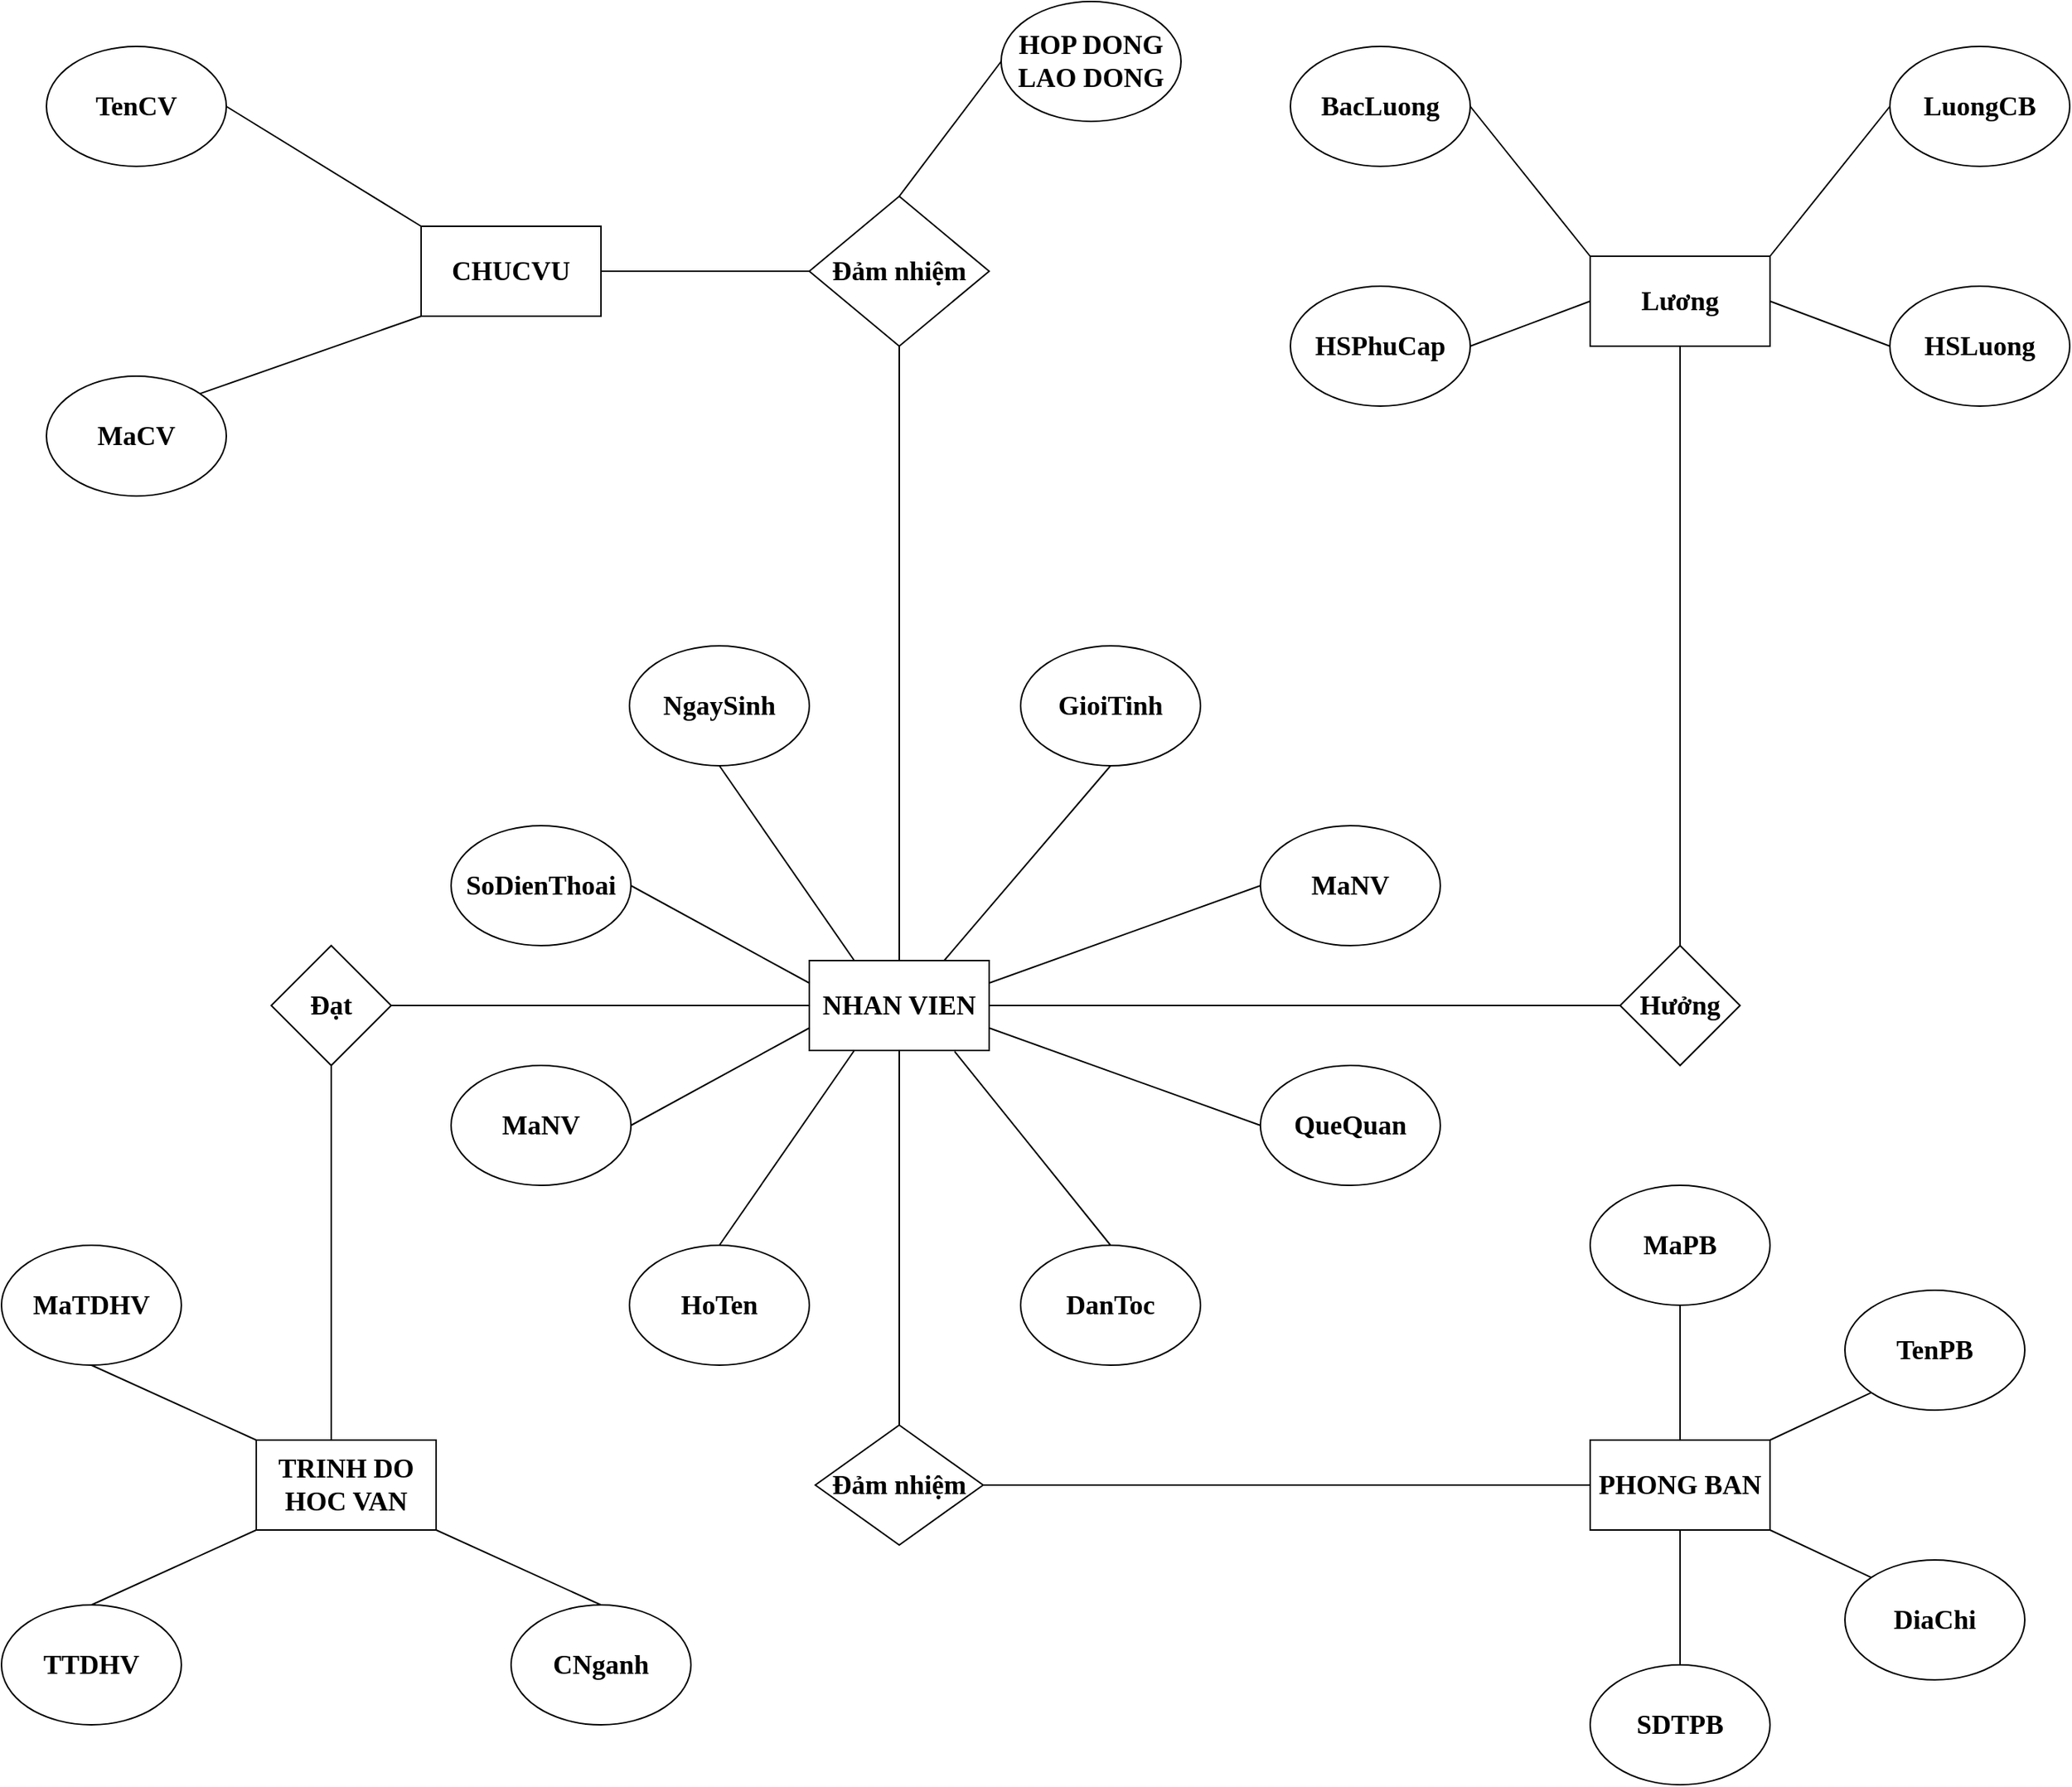 <mxfile version="20.7.4" type="github" pages="2">
  <diagram id="WIxW-939mSK6KY0qEzyX" name="Trang-1">
    <mxGraphModel dx="794" dy="428" grid="1" gridSize="10" guides="1" tooltips="1" connect="1" arrows="1" fold="1" page="1" pageScale="1" pageWidth="1654" pageHeight="2336" math="0" shadow="0">
      <root>
        <mxCell id="0" />
        <mxCell id="1" parent="0" />
        <mxCell id="AafMlstYyDwelmlfr-uM-1" value="&lt;font face=&quot;Times New Roman&quot; style=&quot;font-size: 18px;&quot;&gt;&lt;b&gt;TenCV&lt;/b&gt;&lt;/font&gt;" style="ellipse;whiteSpace=wrap;html=1;" vertex="1" parent="1">
          <mxGeometry x="70" y="80" width="120" height="80" as="geometry" />
        </mxCell>
        <mxCell id="AafMlstYyDwelmlfr-uM-2" value="&lt;font style=&quot;font-size: 18px;&quot; face=&quot;Times New Roman&quot;&gt;&lt;b&gt;CHUCVU&lt;/b&gt;&lt;/font&gt;" style="rounded=0;whiteSpace=wrap;html=1;" vertex="1" parent="1">
          <mxGeometry x="320" y="200" width="120" height="60" as="geometry" />
        </mxCell>
        <mxCell id="AafMlstYyDwelmlfr-uM-3" value="&lt;b&gt;MaCV&lt;/b&gt;" style="ellipse;whiteSpace=wrap;html=1;fontFamily=Times New Roman;fontSize=18;" vertex="1" parent="1">
          <mxGeometry x="70" y="300" width="120" height="80" as="geometry" />
        </mxCell>
        <mxCell id="AafMlstYyDwelmlfr-uM-4" value="&lt;font style=&quot;font-size: 18px;&quot;&gt;&lt;b&gt;Đảm nhiệm&lt;/b&gt;&lt;/font&gt;" style="rhombus;whiteSpace=wrap;html=1;fontFamily=Times New Roman;fontSize=18;" vertex="1" parent="1">
          <mxGeometry x="579" y="180" width="120" height="100" as="geometry" />
        </mxCell>
        <mxCell id="AafMlstYyDwelmlfr-uM-5" value="&lt;b&gt;HOP DONG LAO DONG&lt;/b&gt;" style="ellipse;whiteSpace=wrap;html=1;fontFamily=Times New Roman;fontSize=18;" vertex="1" parent="1">
          <mxGeometry x="707" y="50" width="120" height="80" as="geometry" />
        </mxCell>
        <mxCell id="AafMlstYyDwelmlfr-uM-6" value="" style="endArrow=none;html=1;rounded=0;fontFamily=Times New Roman;fontSize=18;entryX=1;entryY=0.5;entryDx=0;entryDy=0;exitX=0;exitY=0;exitDx=0;exitDy=0;" edge="1" parent="1" source="AafMlstYyDwelmlfr-uM-2" target="AafMlstYyDwelmlfr-uM-1">
          <mxGeometry width="50" height="50" relative="1" as="geometry">
            <mxPoint x="430" y="150" as="sourcePoint" />
            <mxPoint x="480" y="100" as="targetPoint" />
          </mxGeometry>
        </mxCell>
        <mxCell id="AafMlstYyDwelmlfr-uM-7" value="" style="endArrow=none;html=1;rounded=0;fontFamily=Times New Roman;fontSize=18;exitX=1;exitY=0;exitDx=0;exitDy=0;entryX=0;entryY=1;entryDx=0;entryDy=0;" edge="1" parent="1" source="AafMlstYyDwelmlfr-uM-3" target="AafMlstYyDwelmlfr-uM-2">
          <mxGeometry width="50" height="50" relative="1" as="geometry">
            <mxPoint x="430" y="150" as="sourcePoint" />
            <mxPoint x="480" y="100" as="targetPoint" />
          </mxGeometry>
        </mxCell>
        <mxCell id="AafMlstYyDwelmlfr-uM-8" value="" style="endArrow=none;html=1;rounded=0;fontFamily=Times New Roman;fontSize=18;exitX=1;exitY=0.5;exitDx=0;exitDy=0;" edge="1" parent="1" source="AafMlstYyDwelmlfr-uM-2" target="AafMlstYyDwelmlfr-uM-4">
          <mxGeometry width="50" height="50" relative="1" as="geometry">
            <mxPoint x="430" y="150" as="sourcePoint" />
            <mxPoint x="480" y="100" as="targetPoint" />
          </mxGeometry>
        </mxCell>
        <mxCell id="AafMlstYyDwelmlfr-uM-9" value="" style="endArrow=none;html=1;rounded=0;fontFamily=Times New Roman;fontSize=18;entryX=0;entryY=0.5;entryDx=0;entryDy=0;exitX=0.5;exitY=0;exitDx=0;exitDy=0;" edge="1" parent="1" source="AafMlstYyDwelmlfr-uM-4" target="AafMlstYyDwelmlfr-uM-5">
          <mxGeometry width="50" height="50" relative="1" as="geometry">
            <mxPoint x="489" y="150" as="sourcePoint" />
            <mxPoint x="539" y="100" as="targetPoint" />
          </mxGeometry>
        </mxCell>
        <mxCell id="AafMlstYyDwelmlfr-uM-10" value="&lt;b&gt;NHAN VIEN&lt;/b&gt;" style="rounded=0;whiteSpace=wrap;html=1;fontFamily=Times New Roman;fontSize=18;" vertex="1" parent="1">
          <mxGeometry x="579" y="690" width="120" height="60" as="geometry" />
        </mxCell>
        <mxCell id="AafMlstYyDwelmlfr-uM-11" value="" style="endArrow=none;html=1;rounded=0;fontFamily=Times New Roman;fontSize=18;exitX=0.5;exitY=0;exitDx=0;exitDy=0;entryX=0.5;entryY=1;entryDx=0;entryDy=0;" edge="1" parent="1" source="AafMlstYyDwelmlfr-uM-10" target="AafMlstYyDwelmlfr-uM-4">
          <mxGeometry width="50" height="50" relative="1" as="geometry">
            <mxPoint x="559" y="620" as="sourcePoint" />
            <mxPoint x="609" y="570" as="targetPoint" />
          </mxGeometry>
        </mxCell>
        <mxCell id="AafMlstYyDwelmlfr-uM-12" value="&lt;b&gt;Đạt&lt;/b&gt;" style="rhombus;whiteSpace=wrap;html=1;fontFamily=Times New Roman;fontSize=18;" vertex="1" parent="1">
          <mxGeometry x="220" y="680" width="80" height="80" as="geometry" />
        </mxCell>
        <mxCell id="AafMlstYyDwelmlfr-uM-13" value="" style="endArrow=none;html=1;rounded=0;fontFamily=Times New Roman;fontSize=18;exitX=1;exitY=0.5;exitDx=0;exitDy=0;" edge="1" parent="1" source="AafMlstYyDwelmlfr-uM-12" target="AafMlstYyDwelmlfr-uM-10">
          <mxGeometry width="50" height="50" relative="1" as="geometry">
            <mxPoint x="500" y="620" as="sourcePoint" />
            <mxPoint x="550" y="570" as="targetPoint" />
          </mxGeometry>
        </mxCell>
        <mxCell id="AafMlstYyDwelmlfr-uM-14" value="&lt;b&gt;Hưởng&lt;/b&gt;" style="rhombus;whiteSpace=wrap;html=1;fontFamily=Times New Roman;fontSize=18;" vertex="1" parent="1">
          <mxGeometry x="1120" y="680" width="80" height="80" as="geometry" />
        </mxCell>
        <mxCell id="AafMlstYyDwelmlfr-uM-15" value="" style="endArrow=none;html=1;rounded=0;fontFamily=Times New Roman;fontSize=18;entryX=0;entryY=0.5;entryDx=0;entryDy=0;exitX=1;exitY=0.5;exitDx=0;exitDy=0;" edge="1" parent="1" source="AafMlstYyDwelmlfr-uM-10" target="AafMlstYyDwelmlfr-uM-14">
          <mxGeometry width="50" height="50" relative="1" as="geometry">
            <mxPoint x="559" y="620" as="sourcePoint" />
            <mxPoint x="609" y="570" as="targetPoint" />
          </mxGeometry>
        </mxCell>
        <mxCell id="AafMlstYyDwelmlfr-uM-16" value="&lt;b&gt;Lương&lt;/b&gt;" style="rounded=0;whiteSpace=wrap;html=1;fontFamily=Times New Roman;fontSize=18;" vertex="1" parent="1">
          <mxGeometry x="1100" y="220" width="120" height="60" as="geometry" />
        </mxCell>
        <mxCell id="AafMlstYyDwelmlfr-uM-17" value="" style="endArrow=none;html=1;rounded=0;fontFamily=Times New Roman;fontSize=18;entryX=0.5;entryY=1;entryDx=0;entryDy=0;exitX=0.5;exitY=0;exitDx=0;exitDy=0;" edge="1" parent="1" source="AafMlstYyDwelmlfr-uM-14" target="AafMlstYyDwelmlfr-uM-16">
          <mxGeometry width="50" height="50" relative="1" as="geometry">
            <mxPoint x="1019" y="760" as="sourcePoint" />
            <mxPoint x="1069" y="710" as="targetPoint" />
          </mxGeometry>
        </mxCell>
        <mxCell id="AafMlstYyDwelmlfr-uM-18" value="&lt;b&gt;Đảm nhiệm&lt;/b&gt;" style="rhombus;whiteSpace=wrap;html=1;fontFamily=Times New Roman;fontSize=18;" vertex="1" parent="1">
          <mxGeometry x="583" y="1000" width="112" height="80" as="geometry" />
        </mxCell>
        <mxCell id="AafMlstYyDwelmlfr-uM-19" value="" style="endArrow=none;html=1;rounded=0;fontFamily=Times New Roman;fontSize=18;entryX=0.5;entryY=1;entryDx=0;entryDy=0;exitX=0.5;exitY=0;exitDx=0;exitDy=0;" edge="1" parent="1" source="AafMlstYyDwelmlfr-uM-18" target="AafMlstYyDwelmlfr-uM-10">
          <mxGeometry width="50" height="50" relative="1" as="geometry">
            <mxPoint x="491" y="930" as="sourcePoint" />
            <mxPoint x="541" y="880" as="targetPoint" />
          </mxGeometry>
        </mxCell>
        <mxCell id="AafMlstYyDwelmlfr-uM-20" value="&lt;b&gt;TRINH DO HOC VAN&lt;/b&gt;" style="rounded=0;whiteSpace=wrap;html=1;fontFamily=Times New Roman;fontSize=18;" vertex="1" parent="1">
          <mxGeometry x="210" y="1010" width="120" height="60" as="geometry" />
        </mxCell>
        <mxCell id="AafMlstYyDwelmlfr-uM-21" value="" style="endArrow=none;html=1;rounded=0;fontFamily=Times New Roman;fontSize=18;entryX=0.5;entryY=1;entryDx=0;entryDy=0;" edge="1" parent="1" target="AafMlstYyDwelmlfr-uM-12">
          <mxGeometry width="50" height="50" relative="1" as="geometry">
            <mxPoint x="260" y="1010" as="sourcePoint" />
            <mxPoint x="310" y="900" as="targetPoint" />
          </mxGeometry>
        </mxCell>
        <mxCell id="AafMlstYyDwelmlfr-uM-22" value="&lt;b&gt;PHONG BAN&lt;/b&gt;" style="rounded=0;whiteSpace=wrap;html=1;fontFamily=Times New Roman;fontSize=18;" vertex="1" parent="1">
          <mxGeometry x="1100" y="1010" width="120" height="60" as="geometry" />
        </mxCell>
        <mxCell id="AafMlstYyDwelmlfr-uM-23" value="" style="endArrow=none;html=1;rounded=0;fontFamily=Times New Roman;fontSize=18;exitX=1;exitY=0.5;exitDx=0;exitDy=0;entryX=0;entryY=0.5;entryDx=0;entryDy=0;" edge="1" parent="1" source="AafMlstYyDwelmlfr-uM-18" target="AafMlstYyDwelmlfr-uM-22">
          <mxGeometry width="50" height="50" relative="1" as="geometry">
            <mxPoint x="800" y="1020" as="sourcePoint" />
            <mxPoint x="850" y="970" as="targetPoint" />
          </mxGeometry>
        </mxCell>
        <mxCell id="AafMlstYyDwelmlfr-uM-24" value="&lt;b&gt;BacLuong&lt;/b&gt;" style="ellipse;whiteSpace=wrap;html=1;fontFamily=Times New Roman;fontSize=18;" vertex="1" parent="1">
          <mxGeometry x="900" y="80" width="120" height="80" as="geometry" />
        </mxCell>
        <mxCell id="AafMlstYyDwelmlfr-uM-25" value="" style="endArrow=none;html=1;rounded=0;fontFamily=Times New Roman;fontSize=18;exitX=0;exitY=0;exitDx=0;exitDy=0;entryX=1;entryY=0.5;entryDx=0;entryDy=0;" edge="1" parent="1" source="AafMlstYyDwelmlfr-uM-16" target="AafMlstYyDwelmlfr-uM-24">
          <mxGeometry width="50" height="50" relative="1" as="geometry">
            <mxPoint x="920" y="210" as="sourcePoint" />
            <mxPoint x="970" y="160" as="targetPoint" />
          </mxGeometry>
        </mxCell>
        <mxCell id="AafMlstYyDwelmlfr-uM-26" value="&lt;b&gt;HSPhuCap&lt;/b&gt;" style="ellipse;whiteSpace=wrap;html=1;fontFamily=Times New Roman;fontSize=18;" vertex="1" parent="1">
          <mxGeometry x="900" y="240" width="120" height="80" as="geometry" />
        </mxCell>
        <mxCell id="AafMlstYyDwelmlfr-uM-27" value="" style="endArrow=none;html=1;rounded=0;fontFamily=Times New Roman;fontSize=18;exitX=0;exitY=0.5;exitDx=0;exitDy=0;entryX=1;entryY=0.5;entryDx=0;entryDy=0;" edge="1" parent="1" source="AafMlstYyDwelmlfr-uM-16" target="AafMlstYyDwelmlfr-uM-26">
          <mxGeometry width="50" height="50" relative="1" as="geometry">
            <mxPoint x="910" y="210" as="sourcePoint" />
            <mxPoint x="960" y="160" as="targetPoint" />
          </mxGeometry>
        </mxCell>
        <mxCell id="AafMlstYyDwelmlfr-uM-28" value="&lt;b&gt;LuongCB&lt;/b&gt;" style="ellipse;whiteSpace=wrap;html=1;fontFamily=Times New Roman;fontSize=18;" vertex="1" parent="1">
          <mxGeometry x="1300" y="80" width="120" height="80" as="geometry" />
        </mxCell>
        <mxCell id="AafMlstYyDwelmlfr-uM-29" value="" style="endArrow=none;html=1;rounded=0;fontFamily=Times New Roman;fontSize=18;entryX=0;entryY=0.5;entryDx=0;entryDy=0;exitX=1;exitY=0;exitDx=0;exitDy=0;" edge="1" parent="1" source="AafMlstYyDwelmlfr-uM-16" target="AafMlstYyDwelmlfr-uM-28">
          <mxGeometry width="50" height="50" relative="1" as="geometry">
            <mxPoint x="1080" y="210" as="sourcePoint" />
            <mxPoint x="1130" y="160" as="targetPoint" />
          </mxGeometry>
        </mxCell>
        <mxCell id="AafMlstYyDwelmlfr-uM-30" value="&lt;b&gt;HSLuong&lt;/b&gt;" style="ellipse;whiteSpace=wrap;html=1;fontFamily=Times New Roman;fontSize=18;" vertex="1" parent="1">
          <mxGeometry x="1300" y="240" width="120" height="80" as="geometry" />
        </mxCell>
        <mxCell id="AafMlstYyDwelmlfr-uM-31" value="" style="endArrow=none;html=1;rounded=0;fontFamily=Times New Roman;fontSize=18;entryX=0;entryY=0.5;entryDx=0;entryDy=0;exitX=1;exitY=0.5;exitDx=0;exitDy=0;" edge="1" parent="1" source="AafMlstYyDwelmlfr-uM-16" target="AafMlstYyDwelmlfr-uM-30">
          <mxGeometry width="50" height="50" relative="1" as="geometry">
            <mxPoint x="1080" y="280" as="sourcePoint" />
            <mxPoint x="1130" y="230" as="targetPoint" />
          </mxGeometry>
        </mxCell>
        <mxCell id="AafMlstYyDwelmlfr-uM-32" value="&lt;b&gt;MaPB&lt;/b&gt;" style="ellipse;whiteSpace=wrap;html=1;fontFamily=Times New Roman;fontSize=18;" vertex="1" parent="1">
          <mxGeometry x="1100" y="840" width="120" height="80" as="geometry" />
        </mxCell>
        <mxCell id="AafMlstYyDwelmlfr-uM-33" value="&lt;b&gt;TenPB&lt;/b&gt;" style="ellipse;whiteSpace=wrap;html=1;fontFamily=Times New Roman;fontSize=18;" vertex="1" parent="1">
          <mxGeometry x="1270" y="910" width="120" height="80" as="geometry" />
        </mxCell>
        <mxCell id="AafMlstYyDwelmlfr-uM-34" value="&lt;b&gt;DiaChi&lt;/b&gt;" style="ellipse;whiteSpace=wrap;html=1;fontFamily=Times New Roman;fontSize=18;" vertex="1" parent="1">
          <mxGeometry x="1270" y="1090" width="120" height="80" as="geometry" />
        </mxCell>
        <mxCell id="AafMlstYyDwelmlfr-uM-35" value="&lt;b&gt;SDTPB&lt;/b&gt;" style="ellipse;whiteSpace=wrap;html=1;fontFamily=Times New Roman;fontSize=18;" vertex="1" parent="1">
          <mxGeometry x="1100" y="1160" width="120" height="80" as="geometry" />
        </mxCell>
        <mxCell id="AafMlstYyDwelmlfr-uM-36" value="" style="endArrow=none;html=1;rounded=0;fontFamily=Times New Roman;fontSize=18;entryX=0.5;entryY=1;entryDx=0;entryDy=0;exitX=0.5;exitY=0;exitDx=0;exitDy=0;" edge="1" parent="1" source="AafMlstYyDwelmlfr-uM-22" target="AafMlstYyDwelmlfr-uM-32">
          <mxGeometry width="50" height="50" relative="1" as="geometry">
            <mxPoint x="1160" y="1020" as="sourcePoint" />
            <mxPoint x="1210" y="970" as="targetPoint" />
          </mxGeometry>
        </mxCell>
        <mxCell id="AafMlstYyDwelmlfr-uM-37" value="" style="endArrow=none;html=1;rounded=0;fontFamily=Times New Roman;fontSize=18;exitX=0.5;exitY=0;exitDx=0;exitDy=0;entryX=0.5;entryY=1;entryDx=0;entryDy=0;" edge="1" parent="1" source="AafMlstYyDwelmlfr-uM-35" target="AafMlstYyDwelmlfr-uM-22">
          <mxGeometry width="50" height="50" relative="1" as="geometry">
            <mxPoint x="1160" y="1020" as="sourcePoint" />
            <mxPoint x="1210" y="970" as="targetPoint" />
          </mxGeometry>
        </mxCell>
        <mxCell id="AafMlstYyDwelmlfr-uM-38" value="" style="endArrow=none;html=1;rounded=0;fontFamily=Times New Roman;fontSize=18;entryX=0;entryY=1;entryDx=0;entryDy=0;exitX=1;exitY=0;exitDx=0;exitDy=0;" edge="1" parent="1" source="AafMlstYyDwelmlfr-uM-22" target="AafMlstYyDwelmlfr-uM-33">
          <mxGeometry width="50" height="50" relative="1" as="geometry">
            <mxPoint x="1160" y="1020" as="sourcePoint" />
            <mxPoint x="1210" y="970" as="targetPoint" />
          </mxGeometry>
        </mxCell>
        <mxCell id="AafMlstYyDwelmlfr-uM-39" value="" style="endArrow=none;html=1;rounded=0;fontFamily=Times New Roman;fontSize=18;entryX=0;entryY=0;entryDx=0;entryDy=0;exitX=1;exitY=1;exitDx=0;exitDy=0;" edge="1" parent="1" source="AafMlstYyDwelmlfr-uM-22" target="AafMlstYyDwelmlfr-uM-34">
          <mxGeometry width="50" height="50" relative="1" as="geometry">
            <mxPoint x="1160" y="1020" as="sourcePoint" />
            <mxPoint x="1210" y="970" as="targetPoint" />
          </mxGeometry>
        </mxCell>
        <mxCell id="AafMlstYyDwelmlfr-uM-40" value="&lt;b&gt;CNganh&lt;/b&gt;" style="ellipse;whiteSpace=wrap;html=1;fontFamily=Times New Roman;fontSize=18;" vertex="1" parent="1">
          <mxGeometry x="380" y="1120" width="120" height="80" as="geometry" />
        </mxCell>
        <mxCell id="AafMlstYyDwelmlfr-uM-41" value="&lt;b&gt;TTDHV&lt;/b&gt;" style="ellipse;whiteSpace=wrap;html=1;fontFamily=Times New Roman;fontSize=18;" vertex="1" parent="1">
          <mxGeometry x="40" y="1120" width="120" height="80" as="geometry" />
        </mxCell>
        <mxCell id="AafMlstYyDwelmlfr-uM-42" value="&lt;b&gt;MaTDHV&lt;/b&gt;" style="ellipse;whiteSpace=wrap;html=1;fontFamily=Times New Roman;fontSize=18;" vertex="1" parent="1">
          <mxGeometry x="40" y="880" width="120" height="80" as="geometry" />
        </mxCell>
        <mxCell id="AafMlstYyDwelmlfr-uM-43" value="" style="endArrow=none;html=1;rounded=0;fontFamily=Times New Roman;fontSize=18;entryX=0.5;entryY=1;entryDx=0;entryDy=0;exitX=0;exitY=0;exitDx=0;exitDy=0;" edge="1" parent="1" source="AafMlstYyDwelmlfr-uM-20" target="AafMlstYyDwelmlfr-uM-42">
          <mxGeometry width="50" height="50" relative="1" as="geometry">
            <mxPoint x="170" y="1160" as="sourcePoint" />
            <mxPoint x="220" y="1110" as="targetPoint" />
          </mxGeometry>
        </mxCell>
        <mxCell id="AafMlstYyDwelmlfr-uM-44" value="" style="endArrow=none;html=1;rounded=0;fontFamily=Times New Roman;fontSize=18;entryX=0;entryY=1;entryDx=0;entryDy=0;exitX=0.5;exitY=0;exitDx=0;exitDy=0;" edge="1" parent="1" source="AafMlstYyDwelmlfr-uM-41" target="AafMlstYyDwelmlfr-uM-20">
          <mxGeometry width="50" height="50" relative="1" as="geometry">
            <mxPoint x="170" y="1160" as="sourcePoint" />
            <mxPoint x="220" y="1110" as="targetPoint" />
          </mxGeometry>
        </mxCell>
        <mxCell id="AafMlstYyDwelmlfr-uM-45" value="" style="endArrow=none;html=1;rounded=0;fontFamily=Times New Roman;fontSize=18;entryX=1;entryY=1;entryDx=0;entryDy=0;exitX=0.5;exitY=0;exitDx=0;exitDy=0;" edge="1" parent="1" source="AafMlstYyDwelmlfr-uM-40" target="AafMlstYyDwelmlfr-uM-20">
          <mxGeometry width="50" height="50" relative="1" as="geometry">
            <mxPoint x="170" y="1160" as="sourcePoint" />
            <mxPoint x="220" y="1110" as="targetPoint" />
          </mxGeometry>
        </mxCell>
        <mxCell id="AafMlstYyDwelmlfr-uM-46" value="&lt;b&gt;SoDienThoai&lt;/b&gt;" style="ellipse;whiteSpace=wrap;html=1;fontFamily=Times New Roman;fontSize=18;" vertex="1" parent="1">
          <mxGeometry x="340" y="600" width="120" height="80" as="geometry" />
        </mxCell>
        <mxCell id="AafMlstYyDwelmlfr-uM-47" value="&lt;b&gt;NgaySinh&lt;/b&gt;" style="ellipse;whiteSpace=wrap;html=1;fontFamily=Times New Roman;fontSize=18;" vertex="1" parent="1">
          <mxGeometry x="459" y="480" width="120" height="80" as="geometry" />
        </mxCell>
        <mxCell id="AafMlstYyDwelmlfr-uM-48" value="&lt;b&gt;GioiTinh&lt;/b&gt;" style="ellipse;whiteSpace=wrap;html=1;fontFamily=Times New Roman;fontSize=18;" vertex="1" parent="1">
          <mxGeometry x="720" y="480" width="120" height="80" as="geometry" />
        </mxCell>
        <mxCell id="AafMlstYyDwelmlfr-uM-49" value="&lt;b&gt;MaNV&lt;/b&gt;" style="ellipse;whiteSpace=wrap;html=1;fontFamily=Times New Roman;fontSize=18;" vertex="1" parent="1">
          <mxGeometry x="880" y="600" width="120" height="80" as="geometry" />
        </mxCell>
        <mxCell id="AafMlstYyDwelmlfr-uM-50" value="&lt;b&gt;QueQuan&lt;/b&gt;" style="ellipse;whiteSpace=wrap;html=1;fontFamily=Times New Roman;fontSize=18;" vertex="1" parent="1">
          <mxGeometry x="880" y="760" width="120" height="80" as="geometry" />
        </mxCell>
        <mxCell id="AafMlstYyDwelmlfr-uM-51" value="&lt;b&gt;MaNV&lt;/b&gt;" style="ellipse;whiteSpace=wrap;html=1;fontFamily=Times New Roman;fontSize=18;" vertex="1" parent="1">
          <mxGeometry x="340" y="760" width="120" height="80" as="geometry" />
        </mxCell>
        <mxCell id="AafMlstYyDwelmlfr-uM-52" value="&lt;b&gt;HoTen&lt;/b&gt;" style="ellipse;whiteSpace=wrap;html=1;fontFamily=Times New Roman;fontSize=18;" vertex="1" parent="1">
          <mxGeometry x="459" y="880" width="120" height="80" as="geometry" />
        </mxCell>
        <mxCell id="AafMlstYyDwelmlfr-uM-53" value="&lt;b&gt;DanToc&lt;/b&gt;" style="ellipse;whiteSpace=wrap;html=1;fontFamily=Times New Roman;fontSize=18;" vertex="1" parent="1">
          <mxGeometry x="720" y="880" width="120" height="80" as="geometry" />
        </mxCell>
        <mxCell id="AafMlstYyDwelmlfr-uM-54" value="" style="endArrow=none;html=1;rounded=0;fontFamily=Times New Roman;fontSize=18;entryX=0;entryY=0.5;entryDx=0;entryDy=0;exitX=1;exitY=0.25;exitDx=0;exitDy=0;" edge="1" parent="1" source="AafMlstYyDwelmlfr-uM-10" target="AafMlstYyDwelmlfr-uM-49">
          <mxGeometry width="50" height="50" relative="1" as="geometry">
            <mxPoint x="720" y="750" as="sourcePoint" />
            <mxPoint x="770" y="700" as="targetPoint" />
          </mxGeometry>
        </mxCell>
        <mxCell id="AafMlstYyDwelmlfr-uM-55" value="" style="endArrow=none;html=1;rounded=0;fontFamily=Times New Roman;fontSize=18;entryX=0;entryY=0.5;entryDx=0;entryDy=0;exitX=1;exitY=0.75;exitDx=0;exitDy=0;" edge="1" parent="1" source="AafMlstYyDwelmlfr-uM-10" target="AafMlstYyDwelmlfr-uM-50">
          <mxGeometry width="50" height="50" relative="1" as="geometry">
            <mxPoint x="720" y="750" as="sourcePoint" />
            <mxPoint x="770" y="700" as="targetPoint" />
          </mxGeometry>
        </mxCell>
        <mxCell id="AafMlstYyDwelmlfr-uM-56" value="" style="endArrow=none;html=1;rounded=0;fontFamily=Times New Roman;fontSize=18;exitX=0.5;exitY=0;exitDx=0;exitDy=0;entryX=0.808;entryY=1.011;entryDx=0;entryDy=0;entryPerimeter=0;" edge="1" parent="1" source="AafMlstYyDwelmlfr-uM-53" target="AafMlstYyDwelmlfr-uM-10">
          <mxGeometry width="50" height="50" relative="1" as="geometry">
            <mxPoint x="720" y="750" as="sourcePoint" />
            <mxPoint x="770" y="700" as="targetPoint" />
          </mxGeometry>
        </mxCell>
        <mxCell id="AafMlstYyDwelmlfr-uM-57" value="" style="endArrow=none;html=1;rounded=0;fontFamily=Times New Roman;fontSize=18;entryX=0.5;entryY=1;entryDx=0;entryDy=0;exitX=0.75;exitY=0;exitDx=0;exitDy=0;" edge="1" parent="1" source="AafMlstYyDwelmlfr-uM-10" target="AafMlstYyDwelmlfr-uM-48">
          <mxGeometry width="50" height="50" relative="1" as="geometry">
            <mxPoint x="720" y="750" as="sourcePoint" />
            <mxPoint x="770" y="700" as="targetPoint" />
          </mxGeometry>
        </mxCell>
        <mxCell id="AafMlstYyDwelmlfr-uM-58" value="" style="endArrow=none;html=1;rounded=0;fontFamily=Times New Roman;fontSize=18;entryX=0.5;entryY=1;entryDx=0;entryDy=0;exitX=0.25;exitY=0;exitDx=0;exitDy=0;" edge="1" parent="1" source="AafMlstYyDwelmlfr-uM-10" target="AafMlstYyDwelmlfr-uM-47">
          <mxGeometry width="50" height="50" relative="1" as="geometry">
            <mxPoint x="720" y="750" as="sourcePoint" />
            <mxPoint x="770" y="700" as="targetPoint" />
          </mxGeometry>
        </mxCell>
        <mxCell id="AafMlstYyDwelmlfr-uM-59" value="" style="endArrow=none;html=1;rounded=0;fontFamily=Times New Roman;fontSize=18;exitX=0.5;exitY=0;exitDx=0;exitDy=0;entryX=0.25;entryY=1;entryDx=0;entryDy=0;" edge="1" parent="1" source="AafMlstYyDwelmlfr-uM-52" target="AafMlstYyDwelmlfr-uM-10">
          <mxGeometry width="50" height="50" relative="1" as="geometry">
            <mxPoint x="720" y="750" as="sourcePoint" />
            <mxPoint x="770" y="700" as="targetPoint" />
          </mxGeometry>
        </mxCell>
        <mxCell id="AafMlstYyDwelmlfr-uM-60" value="" style="endArrow=none;html=1;rounded=0;fontFamily=Times New Roman;fontSize=18;exitX=1;exitY=0.5;exitDx=0;exitDy=0;entryX=0;entryY=0.75;entryDx=0;entryDy=0;" edge="1" parent="1" source="AafMlstYyDwelmlfr-uM-51" target="AafMlstYyDwelmlfr-uM-10">
          <mxGeometry width="50" height="50" relative="1" as="geometry">
            <mxPoint x="720" y="750" as="sourcePoint" />
            <mxPoint x="770" y="700" as="targetPoint" />
          </mxGeometry>
        </mxCell>
        <mxCell id="AafMlstYyDwelmlfr-uM-61" value="" style="endArrow=none;html=1;rounded=0;fontFamily=Times New Roman;fontSize=18;exitX=1;exitY=0.5;exitDx=0;exitDy=0;entryX=0;entryY=0.25;entryDx=0;entryDy=0;" edge="1" parent="1" source="AafMlstYyDwelmlfr-uM-46" target="AafMlstYyDwelmlfr-uM-10">
          <mxGeometry width="50" height="50" relative="1" as="geometry">
            <mxPoint x="720" y="750" as="sourcePoint" />
            <mxPoint x="770" y="700" as="targetPoint" />
          </mxGeometry>
        </mxCell>
      </root>
    </mxGraphModel>
  </diagram>
  <diagram id="cYTX95Abf7_iCvBx2Xst" name="Trang-2">
    <mxGraphModel dx="794" dy="428" grid="1" gridSize="10" guides="1" tooltips="1" connect="1" arrows="1" fold="1" page="1" pageScale="1" pageWidth="1654" pageHeight="2336" math="0" shadow="0">
      <root>
        <mxCell id="0" />
        <mxCell id="1" parent="0" />
        <mxCell id="y7B3cZmix66bUoSn38vz-1" value="&lt;b&gt;MaPB&lt;/b&gt;" style="rounded=0;whiteSpace=wrap;html=1;fontFamily=Times New Roman;fontSize=18;" vertex="1" parent="1">
          <mxGeometry x="120" y="80" width="120" height="60" as="geometry" />
        </mxCell>
        <mxCell id="y7B3cZmix66bUoSn38vz-2" value="&lt;b&gt;TenPB&lt;/b&gt;" style="rounded=0;whiteSpace=wrap;html=1;fontFamily=Times New Roman;fontSize=18;" vertex="1" parent="1">
          <mxGeometry x="240" y="80" width="120" height="60" as="geometry" />
        </mxCell>
        <mxCell id="y7B3cZmix66bUoSn38vz-3" value="&lt;b&gt;SDTPB&lt;/b&gt;" style="rounded=0;whiteSpace=wrap;html=1;fontFamily=Times New Roman;fontSize=18;" vertex="1" parent="1">
          <mxGeometry x="360" y="80" width="120" height="60" as="geometry" />
        </mxCell>
        <mxCell id="y7B3cZmix66bUoSn38vz-4" value="&lt;b&gt;DiaChi&lt;/b&gt;" style="rounded=0;whiteSpace=wrap;html=1;fontFamily=Times New Roman;fontSize=18;" vertex="1" parent="1">
          <mxGeometry x="480" y="80" width="120" height="60" as="geometry" />
        </mxCell>
        <mxCell id="y7B3cZmix66bUoSn38vz-5" value="&lt;b&gt;BacLuong&lt;/b&gt;" style="rounded=0;whiteSpace=wrap;html=1;fontFamily=Times New Roman;fontSize=18;" vertex="1" parent="1">
          <mxGeometry x="918" y="200" width="120" height="60" as="geometry" />
        </mxCell>
        <mxCell id="y7B3cZmix66bUoSn38vz-6" value="&lt;b&gt;LuongCB&lt;/b&gt;" style="rounded=0;whiteSpace=wrap;html=1;fontFamily=Times New Roman;fontSize=18;" vertex="1" parent="1">
          <mxGeometry x="1038" y="200" width="120" height="60" as="geometry" />
        </mxCell>
        <mxCell id="y7B3cZmix66bUoSn38vz-7" value="&lt;b&gt;HSLuong&lt;/b&gt;" style="rounded=0;whiteSpace=wrap;html=1;fontFamily=Times New Roman;fontSize=18;" vertex="1" parent="1">
          <mxGeometry x="1158" y="200" width="120" height="60" as="geometry" />
        </mxCell>
        <mxCell id="y7B3cZmix66bUoSn38vz-8" value="&lt;b&gt;HSPhuCap&lt;/b&gt;" style="rounded=0;whiteSpace=wrap;html=1;fontFamily=Times New Roman;fontSize=18;" vertex="1" parent="1">
          <mxGeometry x="1278" y="200" width="120" height="60" as="geometry" />
        </mxCell>
        <mxCell id="rUf8V_GpNKSkMKqOGDMk-1" value="&lt;b&gt;MaNV&lt;/b&gt;" style="rounded=0;whiteSpace=wrap;html=1;fontFamily=Times New Roman;fontSize=18;" vertex="1" parent="1">
          <mxGeometry x="120" y="520" width="120" height="60" as="geometry" />
        </mxCell>
        <mxCell id="rUf8V_GpNKSkMKqOGDMk-2" value="&lt;b&gt;HoTen&lt;/b&gt;" style="rounded=0;whiteSpace=wrap;html=1;fontFamily=Times New Roman;fontSize=18;" vertex="1" parent="1">
          <mxGeometry x="240" y="520" width="120" height="60" as="geometry" />
        </mxCell>
        <mxCell id="rUf8V_GpNKSkMKqOGDMk-3" value="&lt;b&gt;DanToc&lt;/b&gt;" style="rounded=0;whiteSpace=wrap;html=1;fontFamily=Times New Roman;fontSize=18;" vertex="1" parent="1">
          <mxGeometry x="360" y="520" width="120" height="60" as="geometry" />
        </mxCell>
        <mxCell id="rUf8V_GpNKSkMKqOGDMk-4" value="&lt;b&gt;GioiTinh&lt;/b&gt;" style="rounded=0;whiteSpace=wrap;html=1;fontFamily=Times New Roman;fontSize=18;" vertex="1" parent="1">
          <mxGeometry x="480" y="520" width="120" height="60" as="geometry" />
        </mxCell>
        <mxCell id="rUf8V_GpNKSkMKqOGDMk-5" value="&lt;b&gt;QueQuan&lt;/b&gt;" style="rounded=0;whiteSpace=wrap;html=1;fontFamily=Times New Roman;fontSize=18;" vertex="1" parent="1">
          <mxGeometry x="600" y="520" width="120" height="60" as="geometry" />
        </mxCell>
        <mxCell id="rUf8V_GpNKSkMKqOGDMk-6" value="&lt;b&gt;NgaySinh&lt;/b&gt;" style="rounded=0;whiteSpace=wrap;html=1;fontFamily=Times New Roman;fontSize=18;" vertex="1" parent="1">
          <mxGeometry x="720" y="520" width="120" height="60" as="geometry" />
        </mxCell>
        <mxCell id="rUf8V_GpNKSkMKqOGDMk-7" value="&lt;b&gt;SoDienThoai&lt;/b&gt;" style="rounded=0;whiteSpace=wrap;html=1;fontFamily=Times New Roman;fontSize=18;" vertex="1" parent="1">
          <mxGeometry x="840" y="520" width="120" height="60" as="geometry" />
        </mxCell>
        <mxCell id="rUf8V_GpNKSkMKqOGDMk-8" value="&lt;b&gt;MaCV&lt;/b&gt;" style="rounded=0;whiteSpace=wrap;html=1;fontFamily=Times New Roman;fontSize=18;" vertex="1" parent="1">
          <mxGeometry x="960" y="520" width="120" height="60" as="geometry" />
        </mxCell>
        <mxCell id="rUf8V_GpNKSkMKqOGDMk-9" value="&lt;b&gt;MaPB&lt;/b&gt;" style="rounded=0;whiteSpace=wrap;html=1;fontFamily=Times New Roman;fontSize=18;" vertex="1" parent="1">
          <mxGeometry x="1080" y="520" width="120" height="60" as="geometry" />
        </mxCell>
        <mxCell id="rUf8V_GpNKSkMKqOGDMk-10" value="&lt;b&gt;MaTDHV&lt;/b&gt;" style="rounded=0;whiteSpace=wrap;html=1;fontFamily=Times New Roman;fontSize=18;" vertex="1" parent="1">
          <mxGeometry x="1200" y="520" width="120" height="60" as="geometry" />
        </mxCell>
        <mxCell id="rUf8V_GpNKSkMKqOGDMk-11" value="&lt;b&gt;BacLuong&lt;/b&gt;" style="rounded=0;whiteSpace=wrap;html=1;fontFamily=Times New Roman;fontSize=18;" vertex="1" parent="1">
          <mxGeometry x="1320" y="520" width="120" height="60" as="geometry" />
        </mxCell>
        <mxCell id="rUf8V_GpNKSkMKqOGDMk-12" value="" style="endArrow=classic;html=1;rounded=0;fontFamily=Times New Roman;fontSize=18;exitX=0.5;exitY=1;exitDx=0;exitDy=0;entryX=0.5;entryY=0;entryDx=0;entryDy=0;" edge="1" parent="1" source="y7B3cZmix66bUoSn38vz-5" target="rUf8V_GpNKSkMKqOGDMk-11">
          <mxGeometry width="50" height="50" relative="1" as="geometry">
            <mxPoint x="1120" y="470" as="sourcePoint" />
            <mxPoint x="1170" y="420" as="targetPoint" />
          </mxGeometry>
        </mxCell>
        <mxCell id="rUf8V_GpNKSkMKqOGDMk-13" value="" style="endArrow=classic;html=1;rounded=0;fontFamily=Times New Roman;fontSize=18;exitX=0.5;exitY=1;exitDx=0;exitDy=0;entryX=0.5;entryY=0;entryDx=0;entryDy=0;" edge="1" parent="1" source="y7B3cZmix66bUoSn38vz-1" target="rUf8V_GpNKSkMKqOGDMk-9">
          <mxGeometry width="50" height="50" relative="1" as="geometry">
            <mxPoint x="200" y="340" as="sourcePoint" />
            <mxPoint x="800" y="410" as="targetPoint" />
          </mxGeometry>
        </mxCell>
        <mxCell id="rUf8V_GpNKSkMKqOGDMk-15" value="&lt;b&gt;CNganh&lt;/b&gt;" style="rounded=0;whiteSpace=wrap;html=1;fontFamily=Times New Roman;fontSize=18;" vertex="1" parent="1">
          <mxGeometry x="1280" y="720" width="120" height="60" as="geometry" />
        </mxCell>
        <mxCell id="rUf8V_GpNKSkMKqOGDMk-16" value="&lt;b&gt;TenTDHV&lt;/b&gt;" style="rounded=0;whiteSpace=wrap;html=1;fontFamily=Times New Roman;fontSize=18;" vertex="1" parent="1">
          <mxGeometry x="1160" y="720" width="120" height="60" as="geometry" />
        </mxCell>
        <mxCell id="rUf8V_GpNKSkMKqOGDMk-17" value="&lt;b&gt;MaTDHV&lt;/b&gt;" style="rounded=0;whiteSpace=wrap;html=1;fontFamily=Times New Roman;fontSize=18;" vertex="1" parent="1">
          <mxGeometry x="1040" y="720" width="120" height="60" as="geometry" />
        </mxCell>
        <mxCell id="rUf8V_GpNKSkMKqOGDMk-18" value="" style="endArrow=classic;html=1;rounded=0;fontFamily=Times New Roman;fontSize=18;entryX=0.5;entryY=1;entryDx=0;entryDy=0;exitX=0.5;exitY=0;exitDx=0;exitDy=0;" edge="1" parent="1" source="rUf8V_GpNKSkMKqOGDMk-16" target="rUf8V_GpNKSkMKqOGDMk-10">
          <mxGeometry width="50" height="50" relative="1" as="geometry">
            <mxPoint x="1120" y="750" as="sourcePoint" />
            <mxPoint x="1170" y="700" as="targetPoint" />
          </mxGeometry>
        </mxCell>
        <mxCell id="rUf8V_GpNKSkMKqOGDMk-19" value="&lt;b&gt;TenCV&lt;/b&gt;" style="rounded=0;whiteSpace=wrap;html=1;fontFamily=Times New Roman;fontSize=18;" vertex="1" parent="1">
          <mxGeometry x="800" y="880" width="120" height="60" as="geometry" />
        </mxCell>
        <mxCell id="rUf8V_GpNKSkMKqOGDMk-20" value="&lt;b&gt;MaCV&lt;/b&gt;" style="rounded=0;whiteSpace=wrap;html=1;fontFamily=Times New Roman;fontSize=18;" vertex="1" parent="1">
          <mxGeometry x="680" y="880" width="120" height="60" as="geometry" />
        </mxCell>
        <mxCell id="rUf8V_GpNKSkMKqOGDMk-21" value="" style="endArrow=classic;html=1;rounded=0;fontFamily=Times New Roman;fontSize=18;exitX=0.5;exitY=0;exitDx=0;exitDy=0;entryX=0.5;entryY=1;entryDx=0;entryDy=0;" edge="1" parent="1" source="rUf8V_GpNKSkMKqOGDMk-20" target="rUf8V_GpNKSkMKqOGDMk-8">
          <mxGeometry width="50" height="50" relative="1" as="geometry">
            <mxPoint x="840" y="880" as="sourcePoint" />
            <mxPoint x="890" y="830" as="targetPoint" />
          </mxGeometry>
        </mxCell>
        <mxCell id="rUf8V_GpNKSkMKqOGDMk-22" value="&lt;b&gt;MaHD&lt;/b&gt;" style="rounded=0;whiteSpace=wrap;html=1;fontFamily=Times New Roman;fontSize=18;" vertex="1" parent="1">
          <mxGeometry x="120" y="1120" width="120" height="60" as="geometry" />
        </mxCell>
        <mxCell id="rUf8V_GpNKSkMKqOGDMk-23" value="&lt;b&gt;MaNV&lt;/b&gt;" style="rounded=0;whiteSpace=wrap;html=1;fontFamily=Times New Roman;fontSize=18;" vertex="1" parent="1">
          <mxGeometry x="240" y="1120" width="120" height="60" as="geometry" />
        </mxCell>
        <mxCell id="rUf8V_GpNKSkMKqOGDMk-24" value="&lt;b&gt;LoaiHD&lt;/b&gt;" style="rounded=0;whiteSpace=wrap;html=1;fontFamily=Times New Roman;fontSize=18;" vertex="1" parent="1">
          <mxGeometry x="360" y="1120" width="120" height="60" as="geometry" />
        </mxCell>
        <mxCell id="rUf8V_GpNKSkMKqOGDMk-25" value="&lt;b&gt;DenNgay&lt;/b&gt;" style="rounded=0;whiteSpace=wrap;html=1;fontFamily=Times New Roman;fontSize=18;" vertex="1" parent="1">
          <mxGeometry x="600" y="1120" width="120" height="60" as="geometry" />
        </mxCell>
        <mxCell id="rUf8V_GpNKSkMKqOGDMk-26" value="&lt;b&gt;TuNgay&lt;/b&gt;" style="rounded=0;whiteSpace=wrap;html=1;fontFamily=Times New Roman;fontSize=18;" vertex="1" parent="1">
          <mxGeometry x="480" y="1120" width="120" height="60" as="geometry" />
        </mxCell>
        <mxCell id="rUf8V_GpNKSkMKqOGDMk-27" value="" style="endArrow=classic;html=1;rounded=0;fontFamily=Times New Roman;fontSize=18;exitX=0.5;exitY=0;exitDx=0;exitDy=0;entryX=0.5;entryY=1;entryDx=0;entryDy=0;" edge="1" parent="1" source="rUf8V_GpNKSkMKqOGDMk-23" target="rUf8V_GpNKSkMKqOGDMk-1">
          <mxGeometry width="50" height="50" relative="1" as="geometry">
            <mxPoint x="450" y="1080" as="sourcePoint" />
            <mxPoint x="220" y="930" as="targetPoint" />
          </mxGeometry>
        </mxCell>
      </root>
    </mxGraphModel>
  </diagram>
</mxfile>
